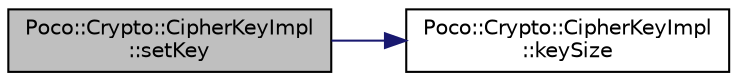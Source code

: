 digraph "Poco::Crypto::CipherKeyImpl::setKey"
{
 // LATEX_PDF_SIZE
  edge [fontname="Helvetica",fontsize="10",labelfontname="Helvetica",labelfontsize="10"];
  node [fontname="Helvetica",fontsize="10",shape=record];
  rankdir="LR";
  Node1 [label="Poco::Crypto::CipherKeyImpl\l::setKey",height=0.2,width=0.4,color="black", fillcolor="grey75", style="filled", fontcolor="black",tooltip="Returns the key for the Cipher."];
  Node1 -> Node2 [color="midnightblue",fontsize="10",style="solid"];
  Node2 [label="Poco::Crypto::CipherKeyImpl\l::keySize",height=0.2,width=0.4,color="black", fillcolor="white", style="filled",URL="$classPoco_1_1Crypto_1_1CipherKeyImpl.html#acc747535156b1e6d0b99093469de6ed8",tooltip="Returns the name of the Cipher."];
}
